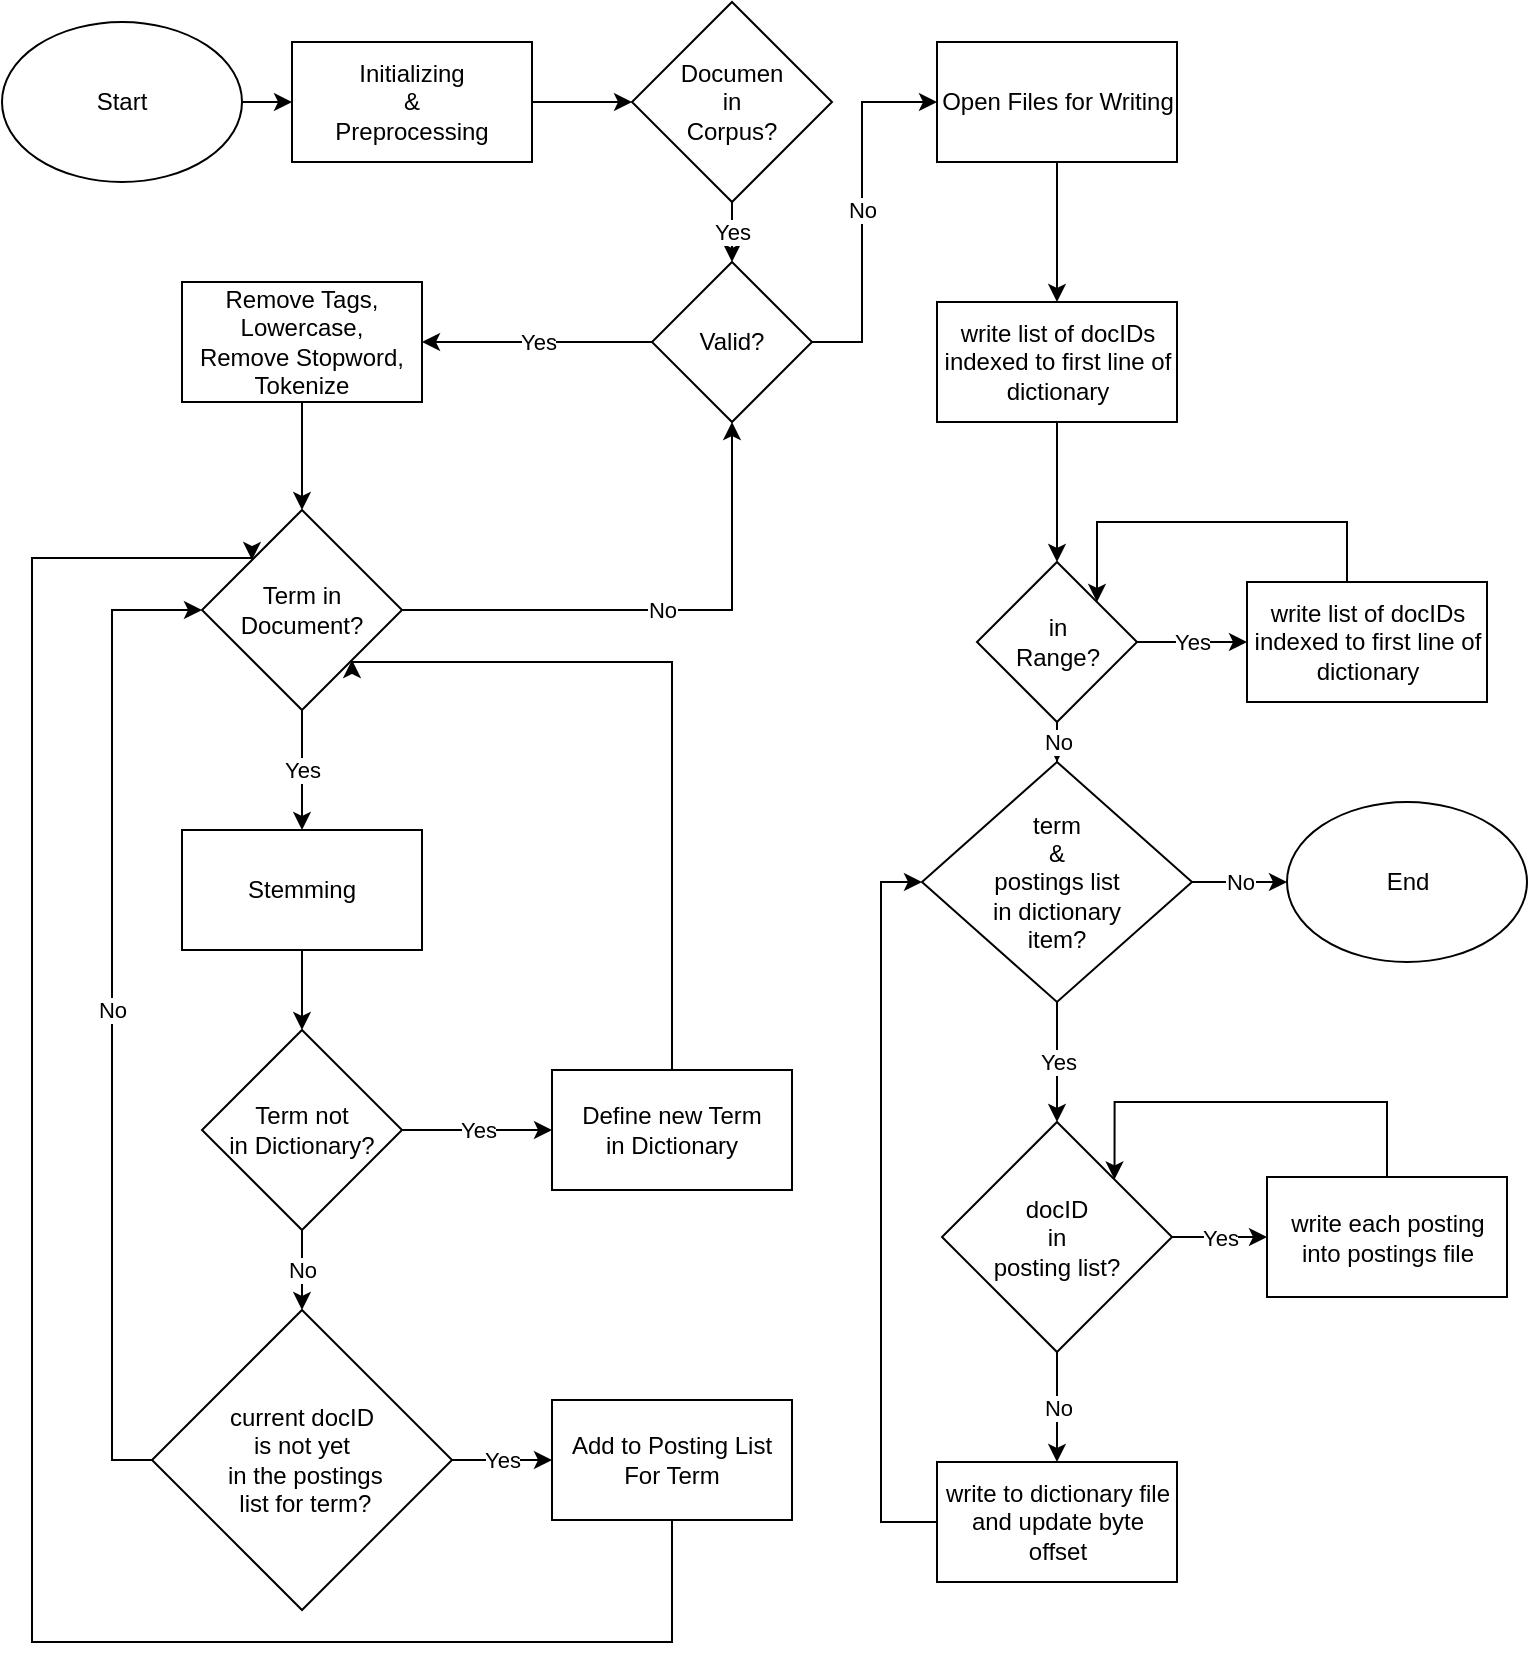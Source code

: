 <mxfile type="device" version="12.3.5" pages="1"><diagram id="BH30ucZYrdqU2hBYGeS1" name="Page-1"><mxGraphModel grid="1" shadow="0" math="0" pageHeight="1100" pageWidth="850" pageScale="1" page="1" fold="1" arrows="1" connect="1" tooltips="1" guides="1" gridSize="10" dy="686" dx="1240"><root><mxCell id="0"/><mxCell id="1" parent="0"/><mxCell id="Dxv0M3KT6ES8Mx-pe6NX-20" value="" parent="1" target="Dxv0M3KT6ES8Mx-pe6NX-4" source="Dxv0M3KT6ES8Mx-pe6NX-3" edge="1" style="edgeStyle=orthogonalEdgeStyle;rounded=0;orthogonalLoop=1;jettySize=auto;html=1;"><mxGeometry as="geometry" relative="1"/></mxCell><mxCell id="Dxv0M3KT6ES8Mx-pe6NX-3" value="Start" parent="1" style="ellipse;whiteSpace=wrap;html=1;" vertex="1"><mxGeometry as="geometry" height="80" width="120" x="70" y="10"/></mxCell><mxCell id="Dxv0M3KT6ES8Mx-pe6NX-21" value="" parent="1" target="Dxv0M3KT6ES8Mx-pe6NX-5" source="Dxv0M3KT6ES8Mx-pe6NX-4" edge="1" style="edgeStyle=orthogonalEdgeStyle;rounded=0;orthogonalLoop=1;jettySize=auto;html=1;"><mxGeometry as="geometry" relative="1"/></mxCell><mxCell id="Dxv0M3KT6ES8Mx-pe6NX-4" value="Initializing&lt;br&gt;&amp;amp;&lt;br&gt;Preprocessing" parent="1" style="rounded=0;whiteSpace=wrap;html=1;" vertex="1"><mxGeometry as="geometry" height="60" width="120" x="215" y="20"/></mxCell><mxCell id="Dxv0M3KT6ES8Mx-pe6NX-22" value="Yes" parent="1" target="Dxv0M3KT6ES8Mx-pe6NX-6" source="Dxv0M3KT6ES8Mx-pe6NX-5" edge="1" style="edgeStyle=orthogonalEdgeStyle;rounded=0;orthogonalLoop=1;jettySize=auto;html=1;"><mxGeometry as="geometry" relative="1"/></mxCell><mxCell id="Dxv0M3KT6ES8Mx-pe6NX-5" value="Documen&lt;br&gt;in&lt;br&gt;Corpus?" parent="1" style="rhombus;whiteSpace=wrap;html=1;" vertex="1"><mxGeometry as="geometry" height="100" width="100" x="385"/></mxCell><mxCell id="Dxv0M3KT6ES8Mx-pe6NX-24" value="Yes" parent="1" target="Dxv0M3KT6ES8Mx-pe6NX-23" source="Dxv0M3KT6ES8Mx-pe6NX-6" edge="1" style="edgeStyle=orthogonalEdgeStyle;rounded=0;orthogonalLoop=1;jettySize=auto;html=1;"><mxGeometry as="geometry" relative="1"/></mxCell><mxCell id="Dxv0M3KT6ES8Mx-pe6NX-32" value="No" parent="1" target="Dxv0M3KT6ES8Mx-pe6NX-31" source="Dxv0M3KT6ES8Mx-pe6NX-6" edge="1" style="edgeStyle=orthogonalEdgeStyle;rounded=0;orthogonalLoop=1;jettySize=auto;html=1;"><mxGeometry as="geometry" relative="1"><Array as="points"><mxPoint x="500" y="170"/><mxPoint x="500" y="50"/></Array></mxGeometry></mxCell><mxCell id="Dxv0M3KT6ES8Mx-pe6NX-6" value="Valid?" parent="1" style="rhombus;whiteSpace=wrap;html=1;" vertex="1"><mxGeometry as="geometry" height="80" width="80" x="395" y="130"/></mxCell><mxCell id="Dxv0M3KT6ES8Mx-pe6NX-18" value="Yes" parent="1" target="Dxv0M3KT6ES8Mx-pe6NX-17" source="Dxv0M3KT6ES8Mx-pe6NX-7" edge="1" style="edgeStyle=orthogonalEdgeStyle;rounded=0;orthogonalLoop=1;jettySize=auto;html=1;"><mxGeometry as="geometry" relative="1"/></mxCell><mxCell id="Dxv0M3KT6ES8Mx-pe6NX-30" value="No" parent="1" target="Dxv0M3KT6ES8Mx-pe6NX-6" source="Dxv0M3KT6ES8Mx-pe6NX-7" edge="1" style="edgeStyle=orthogonalEdgeStyle;rounded=0;orthogonalLoop=1;jettySize=auto;html=1;entryX=0.5;entryY=1;entryDx=0;entryDy=0;"><mxGeometry as="geometry" relative="1"/></mxCell><mxCell id="Dxv0M3KT6ES8Mx-pe6NX-7" value="Term in&lt;br&gt;Document?" parent="1" style="rhombus;whiteSpace=wrap;html=1;" vertex="1"><mxGeometry as="geometry" height="100" width="100" x="170" y="254"/></mxCell><mxCell id="Dxv0M3KT6ES8Mx-pe6NX-10" value="Yes" parent="1" target="Dxv0M3KT6ES8Mx-pe6NX-9" source="Dxv0M3KT6ES8Mx-pe6NX-8" edge="1" style="edgeStyle=orthogonalEdgeStyle;rounded=0;orthogonalLoop=1;jettySize=auto;html=1;"><mxGeometry as="geometry" relative="1"/></mxCell><mxCell id="Dxv0M3KT6ES8Mx-pe6NX-15" value="No" parent="1" target="Dxv0M3KT6ES8Mx-pe6NX-11" source="Dxv0M3KT6ES8Mx-pe6NX-8" edge="1" style="edgeStyle=orthogonalEdgeStyle;rounded=0;orthogonalLoop=1;jettySize=auto;html=1;"><mxGeometry as="geometry" relative="1"/></mxCell><mxCell id="Dxv0M3KT6ES8Mx-pe6NX-8" value="Term not&lt;br&gt;in Dictionary?" parent="1" style="rhombus;whiteSpace=wrap;html=1;" vertex="1"><mxGeometry as="geometry" height="100" width="100" x="170" y="514"/></mxCell><mxCell id="Dxv0M3KT6ES8Mx-pe6NX-42" parent="1" target="Dxv0M3KT6ES8Mx-pe6NX-7" source="Dxv0M3KT6ES8Mx-pe6NX-9" edge="1" style="edgeStyle=orthogonalEdgeStyle;rounded=0;orthogonalLoop=1;jettySize=auto;html=1;entryX=1;entryY=1;entryDx=0;entryDy=0;"><mxGeometry as="geometry" relative="1"><Array as="points"><mxPoint x="405" y="330"/></Array></mxGeometry></mxCell><mxCell id="Dxv0M3KT6ES8Mx-pe6NX-9" value="Define new Term&lt;br&gt;in Dictionary" parent="1" style="rounded=0;whiteSpace=wrap;html=1;" vertex="1"><mxGeometry as="geometry" height="60" width="120" x="345" y="534"/></mxCell><mxCell id="Dxv0M3KT6ES8Mx-pe6NX-14" value="Yes" parent="1" target="Dxv0M3KT6ES8Mx-pe6NX-13" source="Dxv0M3KT6ES8Mx-pe6NX-11" edge="1" style="edgeStyle=orthogonalEdgeStyle;rounded=0;orthogonalLoop=1;jettySize=auto;html=1;"><mxGeometry as="geometry" relative="1"/></mxCell><mxCell id="Dxv0M3KT6ES8Mx-pe6NX-16" value="No" parent="1" target="Dxv0M3KT6ES8Mx-pe6NX-7" source="Dxv0M3KT6ES8Mx-pe6NX-11" edge="1" style="edgeStyle=orthogonalEdgeStyle;rounded=0;orthogonalLoop=1;jettySize=auto;html=1;entryX=0;entryY=0.5;entryDx=0;entryDy=0;"><mxGeometry as="geometry" relative="1"><mxPoint as="targetPoint" x="120" y="484"/><Array as="points"><mxPoint x="125" y="729"/><mxPoint x="125" y="304"/></Array></mxGeometry></mxCell><mxCell id="Dxv0M3KT6ES8Mx-pe6NX-11" value="current docID&lt;br&gt;is not yet&lt;br&gt;&amp;nbsp;in the postings&lt;br&gt;&amp;nbsp;list for term?" parent="1" style="rhombus;whiteSpace=wrap;html=1;" vertex="1"><mxGeometry as="geometry" height="150" width="150" x="145" y="654"/></mxCell><mxCell id="Dxv0M3KT6ES8Mx-pe6NX-41" parent="1" target="Dxv0M3KT6ES8Mx-pe6NX-7" source="Dxv0M3KT6ES8Mx-pe6NX-13" edge="1" style="edgeStyle=orthogonalEdgeStyle;rounded=0;orthogonalLoop=1;jettySize=auto;html=1;entryX=0;entryY=0;entryDx=0;entryDy=0;"><mxGeometry as="geometry" relative="1"><Array as="points"><mxPoint x="405" y="820"/><mxPoint x="85" y="820"/><mxPoint x="85" y="278"/></Array></mxGeometry></mxCell><mxCell id="Dxv0M3KT6ES8Mx-pe6NX-13" value="Add to Posting List For Term" parent="1" style="rounded=0;whiteSpace=wrap;html=1;" vertex="1"><mxGeometry as="geometry" height="60" width="120" x="345" y="699"/></mxCell><mxCell id="Dxv0M3KT6ES8Mx-pe6NX-19" value="" parent="1" target="Dxv0M3KT6ES8Mx-pe6NX-8" source="Dxv0M3KT6ES8Mx-pe6NX-17" edge="1" style="edgeStyle=orthogonalEdgeStyle;rounded=0;orthogonalLoop=1;jettySize=auto;html=1;"><mxGeometry as="geometry" relative="1"/></mxCell><mxCell id="Dxv0M3KT6ES8Mx-pe6NX-17" value="Stemming" parent="1" style="rounded=0;whiteSpace=wrap;html=1;" vertex="1"><mxGeometry as="geometry" height="60" width="120" x="160" y="414"/></mxCell><mxCell id="Dxv0M3KT6ES8Mx-pe6NX-27" value="" parent="1" target="Dxv0M3KT6ES8Mx-pe6NX-7" source="Dxv0M3KT6ES8Mx-pe6NX-23" edge="1" style="edgeStyle=orthogonalEdgeStyle;rounded=0;orthogonalLoop=1;jettySize=auto;html=1;"><mxGeometry as="geometry" relative="1"/></mxCell><mxCell id="Dxv0M3KT6ES8Mx-pe6NX-23" value="Remove Tags,&lt;br&gt;Lowercase,&lt;br&gt;Remove Stopword,&lt;br&gt;Tokenize" parent="1" style="rounded=0;whiteSpace=wrap;html=1;" vertex="1"><mxGeometry as="geometry" height="60" width="120" x="160" y="140"/></mxCell><mxCell id="Dxv0M3KT6ES8Mx-pe6NX-35" value="" parent="1" target="Dxv0M3KT6ES8Mx-pe6NX-33" source="Dxv0M3KT6ES8Mx-pe6NX-31" edge="1" style="edgeStyle=orthogonalEdgeStyle;rounded=0;orthogonalLoop=1;jettySize=auto;html=1;"><mxGeometry as="geometry" relative="1"/></mxCell><mxCell id="Dxv0M3KT6ES8Mx-pe6NX-31" value="Open Files for Writing" parent="1" style="rounded=0;whiteSpace=wrap;html=1;" vertex="1"><mxGeometry as="geometry" height="60" width="120" x="537.5" y="20"/></mxCell><mxCell id="Dxv0M3KT6ES8Mx-pe6NX-40" value="" parent="1" target="Dxv0M3KT6ES8Mx-pe6NX-36" source="Dxv0M3KT6ES8Mx-pe6NX-33" edge="1" style="edgeStyle=orthogonalEdgeStyle;rounded=0;orthogonalLoop=1;jettySize=auto;html=1;"><mxGeometry as="geometry" relative="1"/></mxCell><mxCell id="Dxv0M3KT6ES8Mx-pe6NX-33" value="write list of docIDs indexed to first line of dictionary&lt;br&gt;" parent="1" style="rounded=0;whiteSpace=wrap;html=1;" vertex="1"><mxGeometry as="geometry" height="60" width="120" x="537.5" y="150"/></mxCell><mxCell id="Dxv0M3KT6ES8Mx-pe6NX-39" value="Yes" parent="1" target="Dxv0M3KT6ES8Mx-pe6NX-37" source="Dxv0M3KT6ES8Mx-pe6NX-36" edge="1" style="edgeStyle=orthogonalEdgeStyle;rounded=0;orthogonalLoop=1;jettySize=auto;html=1;"><mxGeometry as="geometry" relative="1"/></mxCell><mxCell id="Dxv0M3KT6ES8Mx-pe6NX-45" value="No" parent="1" target="Dxv0M3KT6ES8Mx-pe6NX-44" source="Dxv0M3KT6ES8Mx-pe6NX-36" edge="1" style="edgeStyle=orthogonalEdgeStyle;rounded=0;orthogonalLoop=1;jettySize=auto;html=1;entryX=0.5;entryY=0;entryDx=0;entryDy=0;"><mxGeometry as="geometry" relative="1"/></mxCell><mxCell id="Dxv0M3KT6ES8Mx-pe6NX-36" value="in&lt;br&gt;Range?" parent="1" style="rhombus;whiteSpace=wrap;html=1;" vertex="1"><mxGeometry as="geometry" height="80" width="80" x="557.5" y="280"/></mxCell><mxCell id="Dxv0M3KT6ES8Mx-pe6NX-43" parent="1" target="Dxv0M3KT6ES8Mx-pe6NX-36" source="Dxv0M3KT6ES8Mx-pe6NX-37" edge="1" style="edgeStyle=orthogonalEdgeStyle;rounded=0;orthogonalLoop=1;jettySize=auto;html=1;entryX=1;entryY=0;entryDx=0;entryDy=0;"><mxGeometry as="geometry" relative="1"><Array as="points"><mxPoint x="742.5" y="260"/><mxPoint x="617.5" y="260"/></Array></mxGeometry></mxCell><mxCell id="Dxv0M3KT6ES8Mx-pe6NX-37" value="write list of docIDs indexed to first line of dictionary&lt;br&gt;" parent="1" style="rounded=0;whiteSpace=wrap;html=1;" vertex="1"><mxGeometry as="geometry" height="60" width="120" x="692.5" y="290"/></mxCell><mxCell id="Dxv0M3KT6ES8Mx-pe6NX-50" value="Yes" parent="1" target="Dxv0M3KT6ES8Mx-pe6NX-47" source="Dxv0M3KT6ES8Mx-pe6NX-44" edge="1" style="edgeStyle=orthogonalEdgeStyle;rounded=0;orthogonalLoop=1;jettySize=auto;html=1;"><mxGeometry as="geometry" relative="1"/></mxCell><mxCell id="Dxv0M3KT6ES8Mx-pe6NX-52" value="No" parent="1" target="Dxv0M3KT6ES8Mx-pe6NX-51" source="Dxv0M3KT6ES8Mx-pe6NX-44" edge="1" style="edgeStyle=orthogonalEdgeStyle;rounded=0;orthogonalLoop=1;jettySize=auto;html=1;"><mxGeometry as="geometry" relative="1"/></mxCell><mxCell id="Dxv0M3KT6ES8Mx-pe6NX-44" value="term&lt;br&gt;&amp;amp;&lt;br&gt;postings list&lt;br&gt;in dictionary&lt;br&gt;item?" parent="1" style="rhombus;whiteSpace=wrap;html=1;" vertex="1"><mxGeometry as="geometry" height="120" width="135" x="530" y="380"/></mxCell><mxCell id="Dxv0M3KT6ES8Mx-pe6NX-49" value="Yes" parent="1" target="Dxv0M3KT6ES8Mx-pe6NX-48" source="Dxv0M3KT6ES8Mx-pe6NX-47" edge="1" style="edgeStyle=orthogonalEdgeStyle;rounded=0;orthogonalLoop=1;jettySize=auto;html=1;"><mxGeometry as="geometry" relative="1"><Array as="points"><mxPoint x="752.5" y="605"/></Array></mxGeometry></mxCell><mxCell id="Dxv0M3KT6ES8Mx-pe6NX-57" value="No" parent="1" target="Dxv0M3KT6ES8Mx-pe6NX-56" source="Dxv0M3KT6ES8Mx-pe6NX-47" edge="1" style="edgeStyle=orthogonalEdgeStyle;rounded=0;orthogonalLoop=1;jettySize=auto;html=1;"><mxGeometry as="geometry" relative="1"/></mxCell><mxCell id="Dxv0M3KT6ES8Mx-pe6NX-47" value="docID&lt;br&gt;in&lt;br&gt;posting list?" parent="1" style="rhombus;whiteSpace=wrap;html=1;" vertex="1"><mxGeometry as="geometry" height="115" width="115" x="540" y="560"/></mxCell><mxCell id="Dxv0M3KT6ES8Mx-pe6NX-55" parent="1" target="Dxv0M3KT6ES8Mx-pe6NX-47" source="Dxv0M3KT6ES8Mx-pe6NX-48" edge="1" style="edgeStyle=orthogonalEdgeStyle;rounded=0;orthogonalLoop=1;jettySize=auto;html=1;entryX=1;entryY=0;entryDx=0;entryDy=0;"><mxGeometry as="geometry" relative="1"><Array as="points"><mxPoint x="762.5" y="550"/><mxPoint x="626.5" y="550"/></Array></mxGeometry></mxCell><mxCell id="Dxv0M3KT6ES8Mx-pe6NX-48" value="write each posting into postings file&lt;br&gt;" parent="1" style="rounded=0;whiteSpace=wrap;html=1;" vertex="1"><mxGeometry as="geometry" height="60" width="120" x="702.5" y="587.5"/></mxCell><mxCell id="Dxv0M3KT6ES8Mx-pe6NX-51" value="End" parent="1" style="ellipse;whiteSpace=wrap;html=1;" vertex="1"><mxGeometry as="geometry" height="80" width="120" x="712.5" y="400"/></mxCell><mxCell id="Dxv0M3KT6ES8Mx-pe6NX-59" parent="1" target="Dxv0M3KT6ES8Mx-pe6NX-44" source="Dxv0M3KT6ES8Mx-pe6NX-56" edge="1" style="edgeStyle=orthogonalEdgeStyle;rounded=0;orthogonalLoop=1;jettySize=auto;html=1;entryX=0;entryY=0.5;entryDx=0;entryDy=0;"><mxGeometry as="geometry" relative="1"><Array as="points"><mxPoint x="509.5" y="760"/><mxPoint x="509.5" y="440"/></Array></mxGeometry></mxCell><mxCell id="Dxv0M3KT6ES8Mx-pe6NX-56" value="write to dictionary file and update byte offset&lt;br&gt;" parent="1" style="rounded=0;whiteSpace=wrap;html=1;" vertex="1"><mxGeometry as="geometry" height="60" width="120" x="537.5" y="730"/></mxCell></root></mxGraphModel></diagram></mxfile>